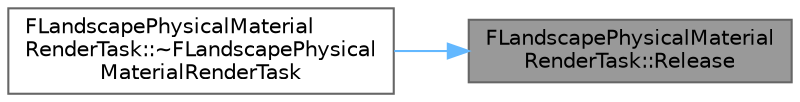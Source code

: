 digraph "FLandscapePhysicalMaterialRenderTask::Release"
{
 // INTERACTIVE_SVG=YES
 // LATEX_PDF_SIZE
  bgcolor="transparent";
  edge [fontname=Helvetica,fontsize=10,labelfontname=Helvetica,labelfontsize=10];
  node [fontname=Helvetica,fontsize=10,shape=box,height=0.2,width=0.4];
  rankdir="RL";
  Node1 [id="Node000001",label="FLandscapePhysicalMaterial\lRenderTask::Release",height=0.2,width=0.4,color="gray40", fillcolor="grey60", style="filled", fontcolor="black",tooltip="Release the task."];
  Node1 -> Node2 [id="edge1_Node000001_Node000002",dir="back",color="steelblue1",style="solid",tooltip=" "];
  Node2 [id="Node000002",label="FLandscapePhysicalMaterial\lRenderTask::~FLandscapePhysical\lMaterialRenderTask",height=0.2,width=0.4,color="grey40", fillcolor="white", style="filled",URL="$d2/d07/classFLandscapePhysicalMaterialRenderTask.html#abd621131d4acbe66fdff9c5aa542c079",tooltip=" "];
}
